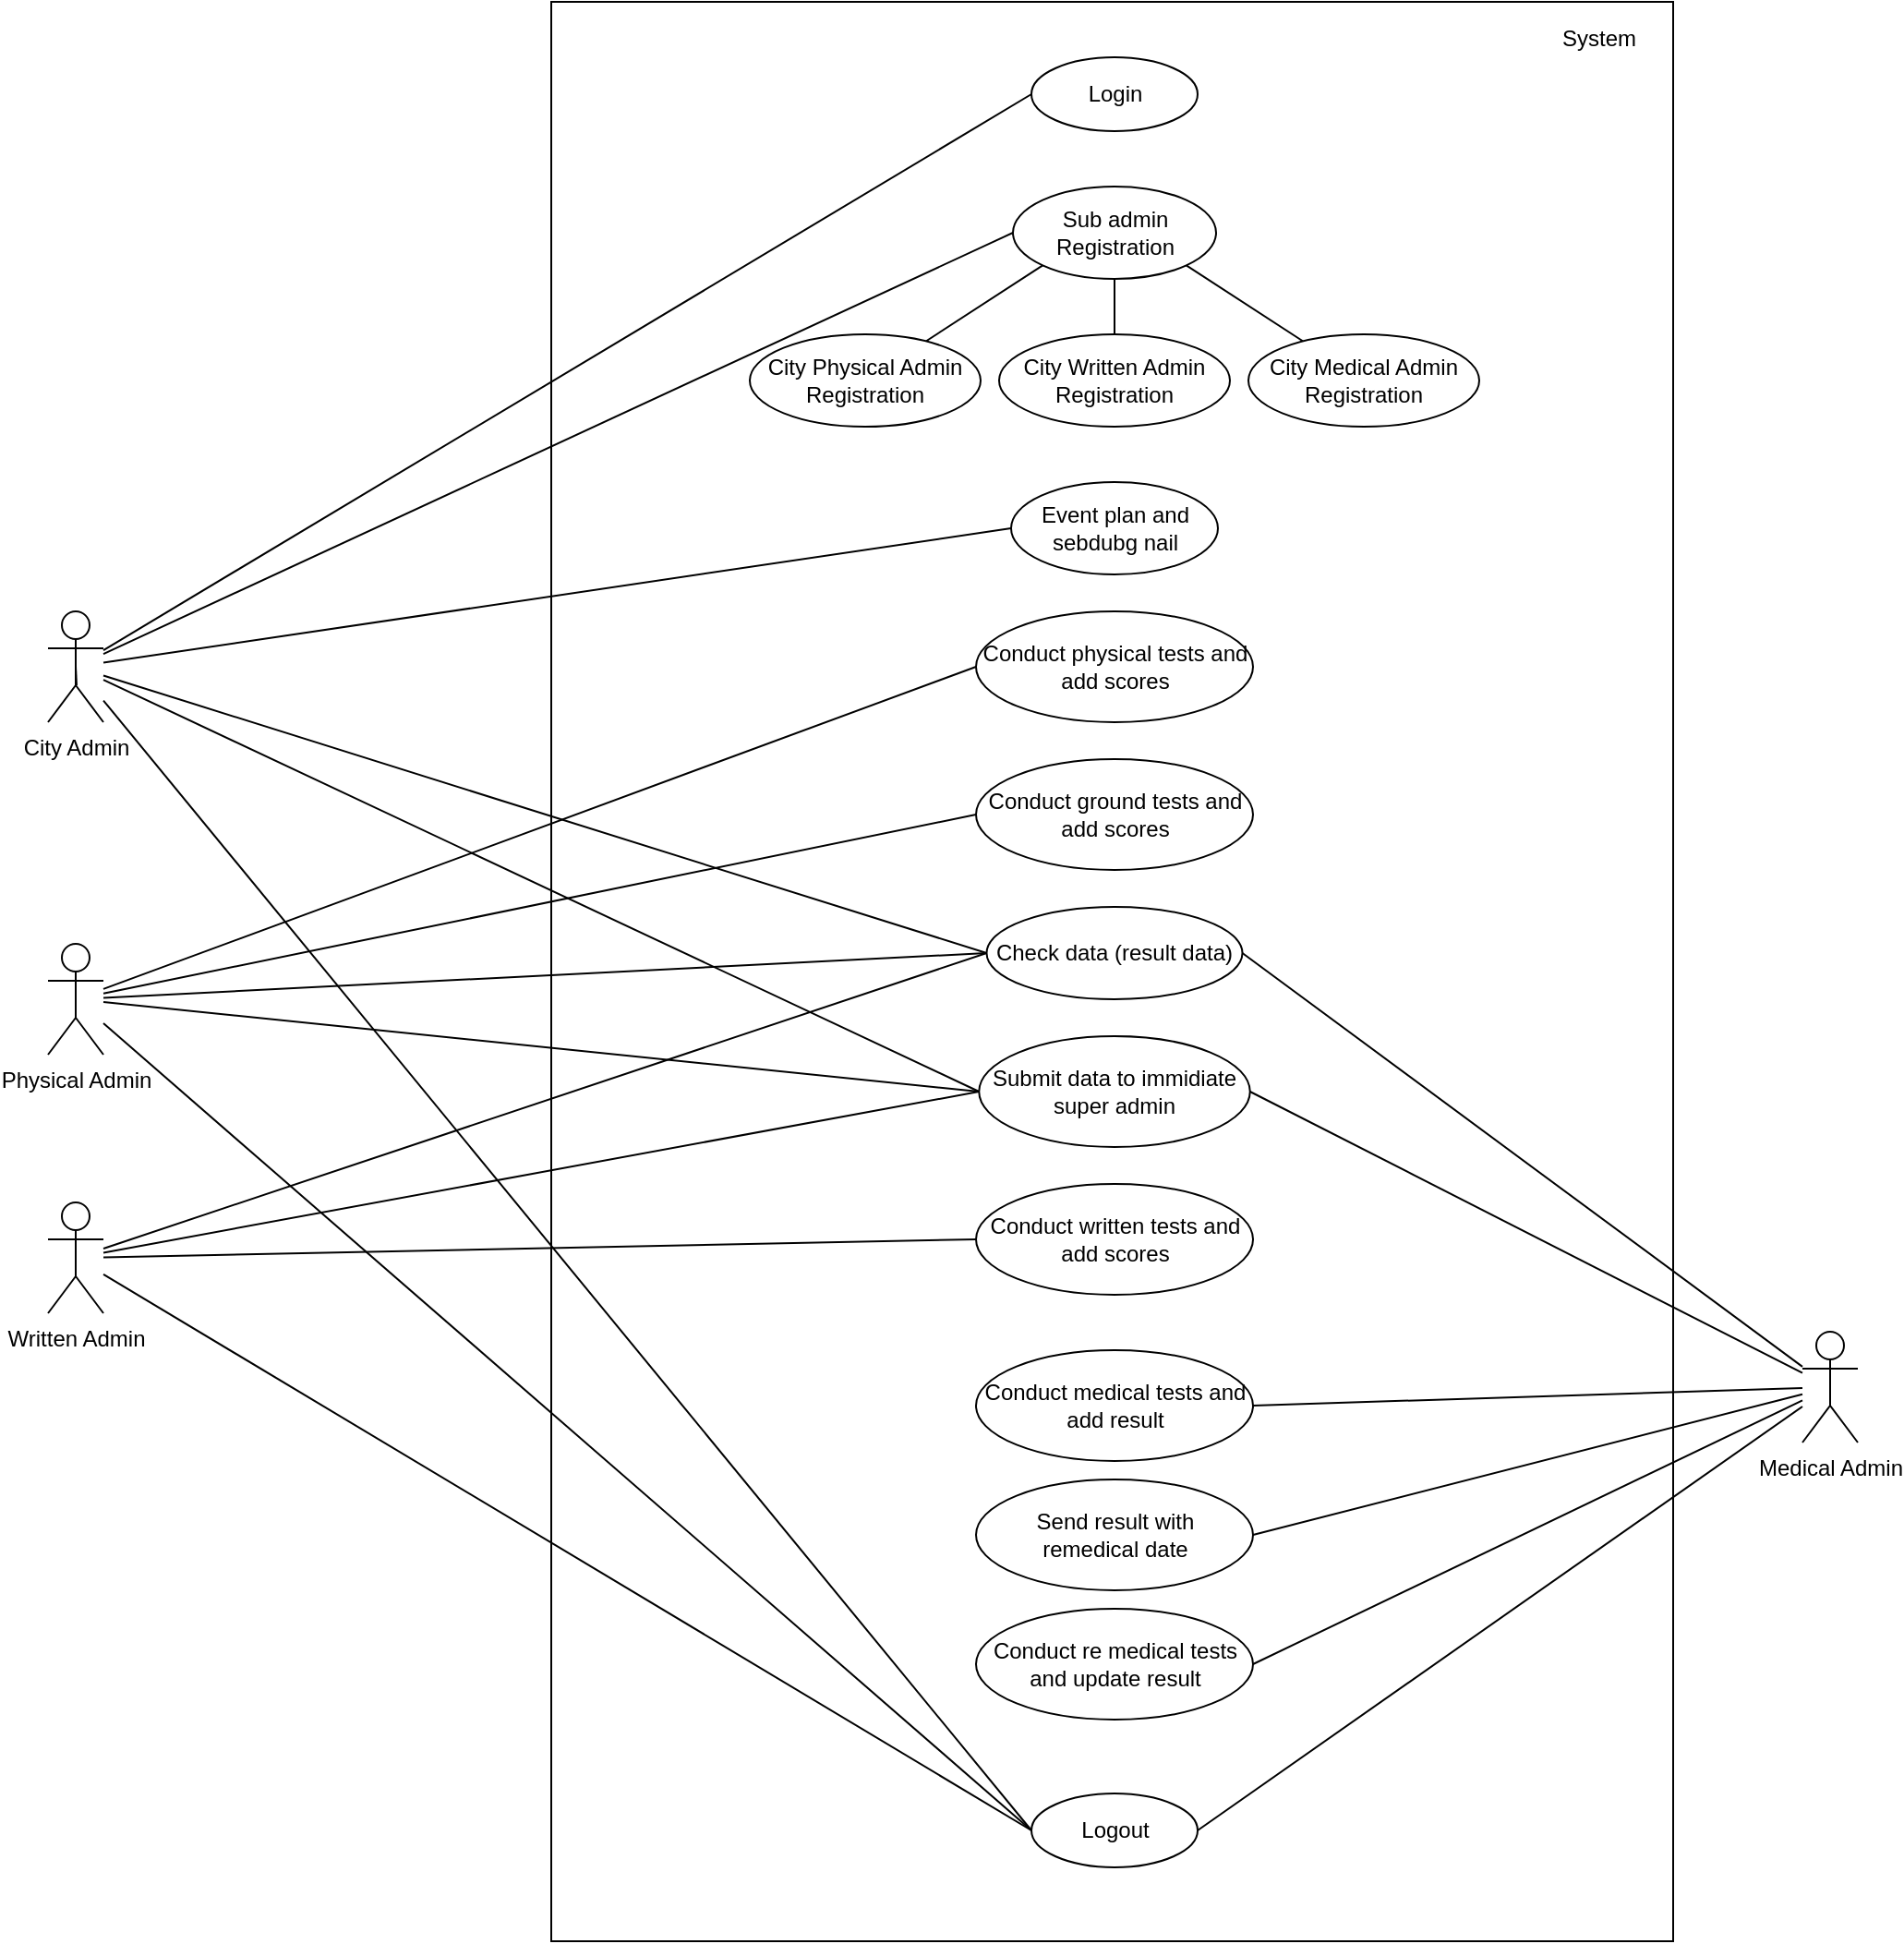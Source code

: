 <mxfile version="14.5.1" type="device"><diagram id="Ah5c3ksX5Yf4R9D-scYv" name="Page-1"><mxGraphModel dx="1292" dy="258" grid="1" gridSize="10" guides="1" tooltips="1" connect="1" arrows="1" fold="1" page="1" pageScale="1" pageWidth="850" pageHeight="1100" math="0" shadow="0"><root><mxCell id="0"/><mxCell id="1" parent="0"/><mxCell id="10SFz4osVrLA16JZQNI6-44" value="" style="rounded=0;whiteSpace=wrap;html=1;" vertex="1" parent="1"><mxGeometry x="192.5" y="80" width="607.5" height="1050" as="geometry"/></mxCell><mxCell id="mloGBrdIDBdWLWBvH-85-20" style="rounded=0;orthogonalLoop=1;jettySize=auto;html=1;entryX=0;entryY=0.5;entryDx=0;entryDy=0;endArrow=none;endFill=0;" parent="1" source="mloGBrdIDBdWLWBvH-85-2" target="mloGBrdIDBdWLWBvH-85-3" edge="1"><mxGeometry relative="1" as="geometry"/></mxCell><mxCell id="mloGBrdIDBdWLWBvH-85-2" value="City Admin" style="shape=umlActor;verticalLabelPosition=bottom;verticalAlign=top;html=1;outlineConnect=0;" parent="1" vertex="1"><mxGeometry x="-80" y="410" width="30" height="60" as="geometry"/></mxCell><mxCell id="mloGBrdIDBdWLWBvH-85-3" value="Login" style="ellipse;whiteSpace=wrap;html=1;" parent="1" vertex="1"><mxGeometry x="452.5" y="110" width="90" height="40" as="geometry"/></mxCell><mxCell id="10SFz4osVrLA16JZQNI6-3" style="rounded=0;orthogonalLoop=1;jettySize=auto;html=1;exitX=0;exitY=1;exitDx=0;exitDy=0;endArrow=none;endFill=0;" edge="1" parent="1" source="mloGBrdIDBdWLWBvH-85-6" target="h3RI5hhoC_QJhinrn6dg-1"><mxGeometry relative="1" as="geometry"/></mxCell><mxCell id="10SFz4osVrLA16JZQNI6-4" style="edgeStyle=none;rounded=0;orthogonalLoop=1;jettySize=auto;html=1;exitX=0.5;exitY=1;exitDx=0;exitDy=0;entryX=0.5;entryY=0;entryDx=0;entryDy=0;endArrow=none;endFill=0;" edge="1" parent="1" source="mloGBrdIDBdWLWBvH-85-6" target="h3RI5hhoC_QJhinrn6dg-2"><mxGeometry relative="1" as="geometry"/></mxCell><mxCell id="10SFz4osVrLA16JZQNI6-5" style="edgeStyle=none;rounded=0;orthogonalLoop=1;jettySize=auto;html=1;exitX=1;exitY=1;exitDx=0;exitDy=0;endArrow=none;endFill=0;" edge="1" parent="1" source="mloGBrdIDBdWLWBvH-85-6" target="10SFz4osVrLA16JZQNI6-2"><mxGeometry relative="1" as="geometry"/></mxCell><mxCell id="10SFz4osVrLA16JZQNI6-6" style="edgeStyle=none;rounded=0;orthogonalLoop=1;jettySize=auto;html=1;exitX=0;exitY=0.5;exitDx=0;exitDy=0;endArrow=none;endFill=0;" edge="1" parent="1" source="mloGBrdIDBdWLWBvH-85-6" target="mloGBrdIDBdWLWBvH-85-2"><mxGeometry relative="1" as="geometry"/></mxCell><mxCell id="mloGBrdIDBdWLWBvH-85-6" value="Sub admin&lt;br&gt;Registration" style="ellipse;whiteSpace=wrap;html=1;" parent="1" vertex="1"><mxGeometry x="442.5" y="180" width="110" height="50" as="geometry"/></mxCell><mxCell id="10SFz4osVrLA16JZQNI6-7" style="edgeStyle=none;rounded=0;orthogonalLoop=1;jettySize=auto;html=1;exitX=0;exitY=0.5;exitDx=0;exitDy=0;endArrow=none;endFill=0;" edge="1" parent="1" source="mloGBrdIDBdWLWBvH-85-8" target="mloGBrdIDBdWLWBvH-85-2"><mxGeometry relative="1" as="geometry"/></mxCell><mxCell id="mloGBrdIDBdWLWBvH-85-8" value="Event plan and sebdubg nail" style="ellipse;whiteSpace=wrap;html=1;" parent="1" vertex="1"><mxGeometry x="441.5" y="340" width="112" height="50" as="geometry"/></mxCell><mxCell id="10SFz4osVrLA16JZQNI6-15" style="edgeStyle=none;rounded=0;orthogonalLoop=1;jettySize=auto;html=1;exitX=0;exitY=0.5;exitDx=0;exitDy=0;endArrow=none;endFill=0;" edge="1" parent="1" source="mloGBrdIDBdWLWBvH-85-9" target="10SFz4osVrLA16JZQNI6-8"><mxGeometry relative="1" as="geometry"/></mxCell><mxCell id="mloGBrdIDBdWLWBvH-85-9" value="Conduct physical tests and add scores" style="ellipse;whiteSpace=wrap;html=1;" parent="1" vertex="1"><mxGeometry x="422.5" y="410" width="150" height="60" as="geometry"/></mxCell><mxCell id="10SFz4osVrLA16JZQNI6-18" style="edgeStyle=none;rounded=0;orthogonalLoop=1;jettySize=auto;html=1;exitX=0;exitY=0.5;exitDx=0;exitDy=0;endArrow=none;endFill=0;" edge="1" parent="1" source="mloGBrdIDBdWLWBvH-85-10" target="10SFz4osVrLA16JZQNI6-8"><mxGeometry relative="1" as="geometry"/></mxCell><mxCell id="10SFz4osVrLA16JZQNI6-19" style="edgeStyle=none;rounded=0;orthogonalLoop=1;jettySize=auto;html=1;exitX=0;exitY=0.5;exitDx=0;exitDy=0;endArrow=none;endFill=0;" edge="1" parent="1" source="mloGBrdIDBdWLWBvH-85-10" target="mloGBrdIDBdWLWBvH-85-2"><mxGeometry relative="1" as="geometry"/></mxCell><mxCell id="10SFz4osVrLA16JZQNI6-26" style="edgeStyle=none;rounded=0;orthogonalLoop=1;jettySize=auto;html=1;exitX=0;exitY=0.5;exitDx=0;exitDy=0;endArrow=none;endFill=0;" edge="1" parent="1" source="mloGBrdIDBdWLWBvH-85-10" target="10SFz4osVrLA16JZQNI6-24"><mxGeometry relative="1" as="geometry"/></mxCell><mxCell id="10SFz4osVrLA16JZQNI6-31" style="edgeStyle=none;rounded=0;orthogonalLoop=1;jettySize=auto;html=1;exitX=1;exitY=0.5;exitDx=0;exitDy=0;endArrow=none;endFill=0;" edge="1" parent="1" source="mloGBrdIDBdWLWBvH-85-10" target="10SFz4osVrLA16JZQNI6-28"><mxGeometry relative="1" as="geometry"/></mxCell><mxCell id="mloGBrdIDBdWLWBvH-85-10" value="Submit data to immidiate super admin" style="ellipse;whiteSpace=wrap;html=1;" parent="1" vertex="1"><mxGeometry x="424.13" y="640" width="146.75" height="60" as="geometry"/></mxCell><mxCell id="mloGBrdIDBdWLWBvH-85-47" style="edgeStyle=none;rounded=0;orthogonalLoop=1;jettySize=auto;html=1;exitX=0.5;exitY=0.5;exitDx=0;exitDy=0;exitPerimeter=0;entryX=0.516;entryY=0.667;entryDx=0;entryDy=0;entryPerimeter=0;startArrow=none;startFill=0;endArrow=none;endFill=0;" parent="1" source="mloGBrdIDBdWLWBvH-85-2" target="mloGBrdIDBdWLWBvH-85-2" edge="1"><mxGeometry relative="1" as="geometry"/></mxCell><mxCell id="h3RI5hhoC_QJhinrn6dg-1" value="City Physical Admin&lt;br&gt;Registration" style="ellipse;whiteSpace=wrap;html=1;" parent="1" vertex="1"><mxGeometry x="300" y="260" width="125" height="50" as="geometry"/></mxCell><mxCell id="h3RI5hhoC_QJhinrn6dg-2" value="City Written Admin&lt;br&gt;Registration" style="ellipse;whiteSpace=wrap;html=1;" parent="1" vertex="1"><mxGeometry x="435" y="260" width="125" height="50" as="geometry"/></mxCell><mxCell id="10SFz4osVrLA16JZQNI6-36" style="edgeStyle=none;rounded=0;orthogonalLoop=1;jettySize=auto;html=1;exitX=1;exitY=0.5;exitDx=0;exitDy=0;endArrow=none;endFill=0;" edge="1" parent="1" source="h3RI5hhoC_QJhinrn6dg-8" target="10SFz4osVrLA16JZQNI6-28"><mxGeometry relative="1" as="geometry"/></mxCell><mxCell id="10SFz4osVrLA16JZQNI6-38" style="edgeStyle=none;rounded=0;orthogonalLoop=1;jettySize=auto;html=1;exitX=0;exitY=0.5;exitDx=0;exitDy=0;endArrow=none;endFill=0;" edge="1" parent="1" source="h3RI5hhoC_QJhinrn6dg-8" target="10SFz4osVrLA16JZQNI6-24"><mxGeometry relative="1" as="geometry"/></mxCell><mxCell id="10SFz4osVrLA16JZQNI6-41" style="edgeStyle=none;rounded=0;orthogonalLoop=1;jettySize=auto;html=1;exitX=0;exitY=0.5;exitDx=0;exitDy=0;endArrow=none;endFill=0;" edge="1" parent="1" source="h3RI5hhoC_QJhinrn6dg-8" target="mloGBrdIDBdWLWBvH-85-2"><mxGeometry relative="1" as="geometry"><mxPoint x="40" y="430" as="targetPoint"/></mxGeometry></mxCell><mxCell id="10SFz4osVrLA16JZQNI6-43" style="edgeStyle=none;rounded=0;orthogonalLoop=1;jettySize=auto;html=1;exitX=0;exitY=0.5;exitDx=0;exitDy=0;endArrow=none;endFill=0;" edge="1" parent="1" source="h3RI5hhoC_QJhinrn6dg-8" target="10SFz4osVrLA16JZQNI6-8"><mxGeometry relative="1" as="geometry"/></mxCell><mxCell id="h3RI5hhoC_QJhinrn6dg-8" value="Logout" style="ellipse;whiteSpace=wrap;html=1;" parent="1" vertex="1"><mxGeometry x="452.51" y="1050" width="90" height="40" as="geometry"/></mxCell><mxCell id="h3RI5hhoC_QJhinrn6dg-11" value="System" style="text;html=1;strokeColor=none;fillColor=none;align=center;verticalAlign=middle;whiteSpace=wrap;rounded=0;" parent="1" vertex="1"><mxGeometry x="740" y="90" width="40" height="20" as="geometry"/></mxCell><mxCell id="10SFz4osVrLA16JZQNI6-2" value="City Medical Admin Registration" style="ellipse;whiteSpace=wrap;html=1;" vertex="1" parent="1"><mxGeometry x="570" y="260" width="125" height="50" as="geometry"/></mxCell><mxCell id="10SFz4osVrLA16JZQNI6-8" value="Physical Admin" style="shape=umlActor;verticalLabelPosition=bottom;verticalAlign=top;html=1;outlineConnect=0;" vertex="1" parent="1"><mxGeometry x="-80" y="590" width="30" height="60" as="geometry"/></mxCell><mxCell id="10SFz4osVrLA16JZQNI6-16" style="edgeStyle=none;rounded=0;orthogonalLoop=1;jettySize=auto;html=1;exitX=0;exitY=0.5;exitDx=0;exitDy=0;endArrow=none;endFill=0;" edge="1" parent="1" source="10SFz4osVrLA16JZQNI6-10" target="10SFz4osVrLA16JZQNI6-8"><mxGeometry relative="1" as="geometry"/></mxCell><mxCell id="10SFz4osVrLA16JZQNI6-10" value="Conduct ground tests and add scores" style="ellipse;whiteSpace=wrap;html=1;" vertex="1" parent="1"><mxGeometry x="422.5" y="490" width="150" height="60" as="geometry"/></mxCell><mxCell id="10SFz4osVrLA16JZQNI6-14" style="edgeStyle=none;rounded=0;orthogonalLoop=1;jettySize=auto;html=1;exitX=0;exitY=0.5;exitDx=0;exitDy=0;endArrow=none;endFill=0;" edge="1" parent="1" source="10SFz4osVrLA16JZQNI6-11" target="mloGBrdIDBdWLWBvH-85-2"><mxGeometry relative="1" as="geometry"/></mxCell><mxCell id="10SFz4osVrLA16JZQNI6-17" style="edgeStyle=none;rounded=0;orthogonalLoop=1;jettySize=auto;html=1;exitX=0;exitY=0.5;exitDx=0;exitDy=0;endArrow=none;endFill=0;" edge="1" parent="1" source="10SFz4osVrLA16JZQNI6-11" target="10SFz4osVrLA16JZQNI6-8"><mxGeometry relative="1" as="geometry"/></mxCell><mxCell id="10SFz4osVrLA16JZQNI6-25" style="edgeStyle=none;rounded=0;orthogonalLoop=1;jettySize=auto;html=1;exitX=0;exitY=0.5;exitDx=0;exitDy=0;endArrow=none;endFill=0;" edge="1" parent="1" source="10SFz4osVrLA16JZQNI6-11" target="10SFz4osVrLA16JZQNI6-24"><mxGeometry relative="1" as="geometry"/></mxCell><mxCell id="10SFz4osVrLA16JZQNI6-32" style="edgeStyle=none;rounded=0;orthogonalLoop=1;jettySize=auto;html=1;exitX=1;exitY=0.5;exitDx=0;exitDy=0;endArrow=none;endFill=0;" edge="1" parent="1" source="10SFz4osVrLA16JZQNI6-11" target="10SFz4osVrLA16JZQNI6-28"><mxGeometry relative="1" as="geometry"/></mxCell><mxCell id="10SFz4osVrLA16JZQNI6-11" value="Check data (result data)" style="ellipse;whiteSpace=wrap;html=1;" vertex="1" parent="1"><mxGeometry x="428.25" y="570" width="138.5" height="50" as="geometry"/></mxCell><mxCell id="10SFz4osVrLA16JZQNI6-27" style="edgeStyle=none;rounded=0;orthogonalLoop=1;jettySize=auto;html=1;exitX=0;exitY=0.5;exitDx=0;exitDy=0;endArrow=none;endFill=0;" edge="1" parent="1" source="10SFz4osVrLA16JZQNI6-20" target="10SFz4osVrLA16JZQNI6-24"><mxGeometry relative="1" as="geometry"/></mxCell><mxCell id="10SFz4osVrLA16JZQNI6-20" value="Conduct written tests and add scores" style="ellipse;whiteSpace=wrap;html=1;" vertex="1" parent="1"><mxGeometry x="422.51" y="720" width="150" height="60" as="geometry"/></mxCell><mxCell id="10SFz4osVrLA16JZQNI6-33" style="edgeStyle=none;rounded=0;orthogonalLoop=1;jettySize=auto;html=1;exitX=1;exitY=0.5;exitDx=0;exitDy=0;endArrow=none;endFill=0;" edge="1" parent="1" source="10SFz4osVrLA16JZQNI6-21" target="10SFz4osVrLA16JZQNI6-28"><mxGeometry relative="1" as="geometry"/></mxCell><mxCell id="10SFz4osVrLA16JZQNI6-21" value="Conduct medical tests and add result" style="ellipse;whiteSpace=wrap;html=1;" vertex="1" parent="1"><mxGeometry x="422.5" y="810" width="150" height="60" as="geometry"/></mxCell><mxCell id="10SFz4osVrLA16JZQNI6-34" style="edgeStyle=none;rounded=0;orthogonalLoop=1;jettySize=auto;html=1;exitX=1;exitY=0.5;exitDx=0;exitDy=0;endArrow=none;endFill=0;" edge="1" parent="1" source="10SFz4osVrLA16JZQNI6-22" target="10SFz4osVrLA16JZQNI6-28"><mxGeometry relative="1" as="geometry"/></mxCell><mxCell id="10SFz4osVrLA16JZQNI6-22" value="Send result with &lt;br&gt;remedical date" style="ellipse;whiteSpace=wrap;html=1;" vertex="1" parent="1"><mxGeometry x="422.5" y="880" width="150" height="60" as="geometry"/></mxCell><mxCell id="10SFz4osVrLA16JZQNI6-35" style="edgeStyle=none;rounded=0;orthogonalLoop=1;jettySize=auto;html=1;exitX=1;exitY=0.5;exitDx=0;exitDy=0;endArrow=none;endFill=0;" edge="1" parent="1" source="10SFz4osVrLA16JZQNI6-23" target="10SFz4osVrLA16JZQNI6-28"><mxGeometry relative="1" as="geometry"/></mxCell><mxCell id="10SFz4osVrLA16JZQNI6-23" value="Conduct re medical tests and update result" style="ellipse;whiteSpace=wrap;html=1;" vertex="1" parent="1"><mxGeometry x="422.5" y="950" width="150" height="60" as="geometry"/></mxCell><mxCell id="10SFz4osVrLA16JZQNI6-24" value="Written Admin" style="shape=umlActor;verticalLabelPosition=bottom;verticalAlign=top;html=1;outlineConnect=0;" vertex="1" parent="1"><mxGeometry x="-80" y="730" width="30" height="60" as="geometry"/></mxCell><mxCell id="10SFz4osVrLA16JZQNI6-28" value="Medical Admin" style="shape=umlActor;verticalLabelPosition=bottom;verticalAlign=top;html=1;outlineConnect=0;" vertex="1" parent="1"><mxGeometry x="870" y="800" width="30" height="60" as="geometry"/></mxCell></root></mxGraphModel></diagram></mxfile>